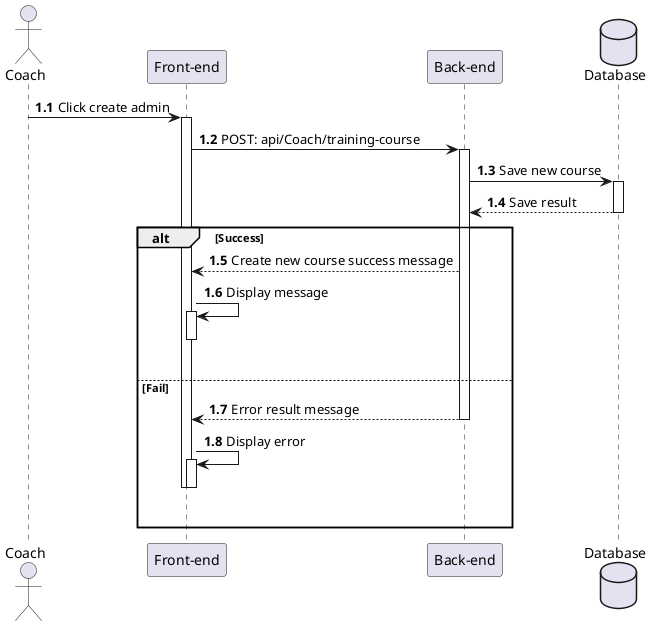 @startuml CreateCourse
actor Coach as user
participant "Front-end" as client
participant "Back-end" as server 
database "Database" as db

autonumber 1.1 "<b>0:"

user -> client++ : Click create admin
client -> server++ : POST: api/Coach/training-course
server -> db++ : Save new course
db --> server : Save result
deactivate db
 
alt Success
    server --> client : Create new course success message
    client -> client++ : Display message
    deactivate client
    |||
else Fail
    server --> client : Error result message
    deactivate server
    client -> client++ : Display error
    deactivate client
    deactivate client
    |||
end
@enduml
